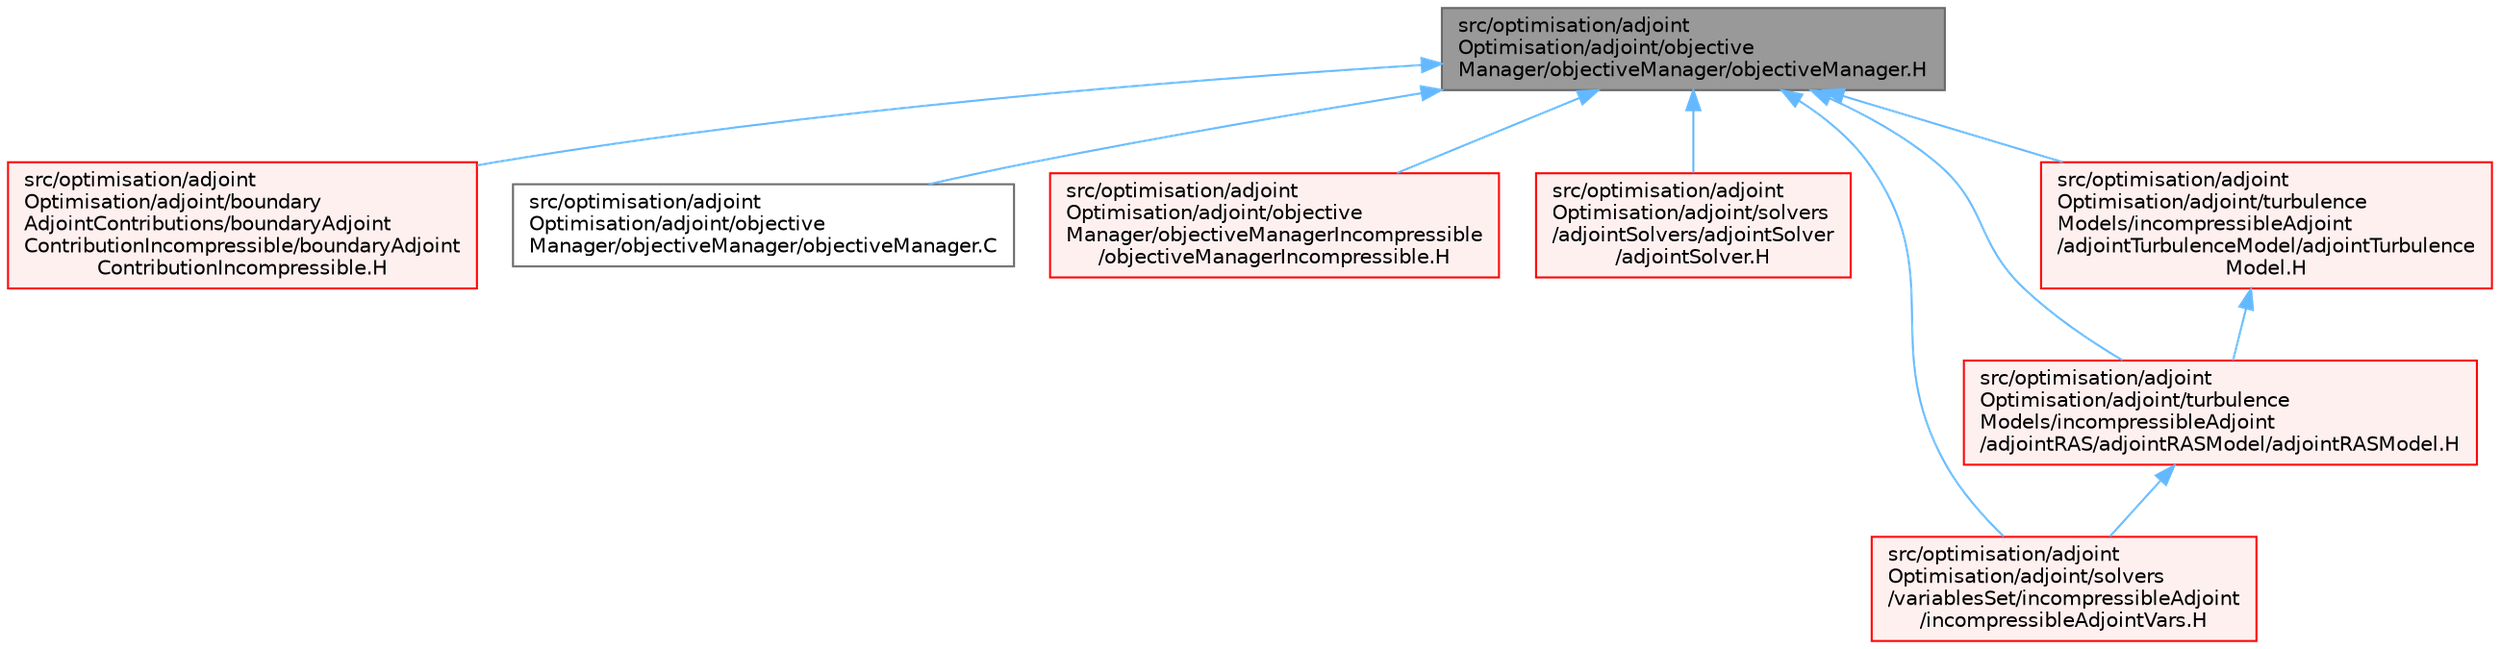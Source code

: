 digraph "src/optimisation/adjointOptimisation/adjoint/objectiveManager/objectiveManager/objectiveManager.H"
{
 // LATEX_PDF_SIZE
  bgcolor="transparent";
  edge [fontname=Helvetica,fontsize=10,labelfontname=Helvetica,labelfontsize=10];
  node [fontname=Helvetica,fontsize=10,shape=box,height=0.2,width=0.4];
  Node1 [id="Node000001",label="src/optimisation/adjoint\lOptimisation/adjoint/objective\lManager/objectiveManager/objectiveManager.H",height=0.2,width=0.4,color="gray40", fillcolor="grey60", style="filled", fontcolor="black",tooltip=" "];
  Node1 -> Node2 [id="edge1_Node000001_Node000002",dir="back",color="steelblue1",style="solid",tooltip=" "];
  Node2 [id="Node000002",label="src/optimisation/adjoint\lOptimisation/adjoint/boundary\lAdjointContributions/boundaryAdjoint\lContributionIncompressible/boundaryAdjoint\lContributionIncompressible.H",height=0.2,width=0.4,color="red", fillcolor="#FFF0F0", style="filled",URL="$boundaryAdjointContributionIncompressible_8H.html",tooltip=" "];
  Node1 -> Node4 [id="edge2_Node000001_Node000004",dir="back",color="steelblue1",style="solid",tooltip=" "];
  Node4 [id="Node000004",label="src/optimisation/adjoint\lOptimisation/adjoint/objective\lManager/objectiveManager/objectiveManager.C",height=0.2,width=0.4,color="grey40", fillcolor="white", style="filled",URL="$objectiveManager_8C.html",tooltip=" "];
  Node1 -> Node5 [id="edge3_Node000001_Node000005",dir="back",color="steelblue1",style="solid",tooltip=" "];
  Node5 [id="Node000005",label="src/optimisation/adjoint\lOptimisation/adjoint/objective\lManager/objectiveManagerIncompressible\l/objectiveManagerIncompressible.H",height=0.2,width=0.4,color="red", fillcolor="#FFF0F0", style="filled",URL="$objectiveManagerIncompressible_8H.html",tooltip=" "];
  Node1 -> Node7 [id="edge4_Node000001_Node000007",dir="back",color="steelblue1",style="solid",tooltip=" "];
  Node7 [id="Node000007",label="src/optimisation/adjoint\lOptimisation/adjoint/solvers\l/adjointSolvers/adjointSolver\l/adjointSolver.H",height=0.2,width=0.4,color="red", fillcolor="#FFF0F0", style="filled",URL="$adjointSolver_8H.html",tooltip=" "];
  Node1 -> Node34 [id="edge5_Node000001_Node000034",dir="back",color="steelblue1",style="solid",tooltip=" "];
  Node34 [id="Node000034",label="src/optimisation/adjoint\lOptimisation/adjoint/solvers\l/variablesSet/incompressibleAdjoint\l/incompressibleAdjointVars.H",height=0.2,width=0.4,color="red", fillcolor="#FFF0F0", style="filled",URL="$incompressibleAdjointVars_8H.html",tooltip=" "];
  Node1 -> Node109 [id="edge6_Node000001_Node000109",dir="back",color="steelblue1",style="solid",tooltip=" "];
  Node109 [id="Node000109",label="src/optimisation/adjoint\lOptimisation/adjoint/turbulence\lModels/incompressibleAdjoint\l/adjointRAS/adjointRASModel/adjointRASModel.H",height=0.2,width=0.4,color="red", fillcolor="#FFF0F0", style="filled",URL="$adjointRASModel_8H.html",tooltip=" "];
  Node109 -> Node34 [id="edge7_Node000109_Node000034",dir="back",color="steelblue1",style="solid",tooltip=" "];
  Node1 -> Node135 [id="edge8_Node000001_Node000135",dir="back",color="steelblue1",style="solid",tooltip=" "];
  Node135 [id="Node000135",label="src/optimisation/adjoint\lOptimisation/adjoint/turbulence\lModels/incompressibleAdjoint\l/adjointTurbulenceModel/adjointTurbulence\lModel.H",height=0.2,width=0.4,color="red", fillcolor="#FFF0F0", style="filled",URL="$adjointTurbulenceModel_8H.html",tooltip=" "];
  Node135 -> Node109 [id="edge9_Node000135_Node000109",dir="back",color="steelblue1",style="solid",tooltip=" "];
}
